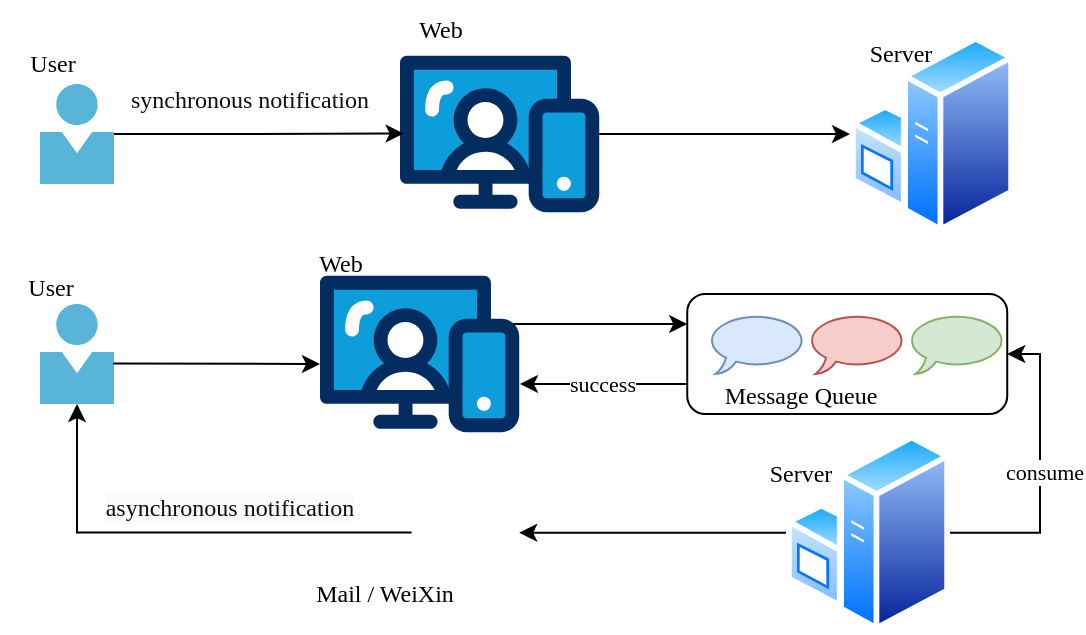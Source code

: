 <mxfile version="26.0.14">
  <diagram name="第 1 页" id="G1BfPoWI4JrDpHa8mWjd">
    <mxGraphModel dx="734" dy="485" grid="1" gridSize="10" guides="1" tooltips="1" connect="1" arrows="1" fold="1" page="1" pageScale="1" pageWidth="827" pageHeight="1169" math="0" shadow="0">
      <root>
        <mxCell id="0" />
        <mxCell id="1" parent="0" />
        <mxCell id="dLHL3U_KZ0gCc7iix6O0-5" value="" style="image;sketch=0;aspect=fixed;html=1;points=[];align=center;fontSize=12;image=img/lib/mscae/Person.svg;fontFamily=Times New Roman;" vertex="1" parent="1">
          <mxGeometry x="130" y="200" width="37" height="50" as="geometry" />
        </mxCell>
        <mxCell id="dLHL3U_KZ0gCc7iix6O0-8" value="" style="image;sketch=0;aspect=fixed;html=1;points=[];align=center;fontSize=12;image=img/lib/mscae/Person.svg;fontFamily=Times New Roman;" vertex="1" parent="1">
          <mxGeometry x="130" y="310" width="37" height="50" as="geometry" />
        </mxCell>
        <mxCell id="dLHL3U_KZ0gCc7iix6O0-12" style="edgeStyle=orthogonalEdgeStyle;rounded=0;orthogonalLoop=1;jettySize=auto;html=1;fontFamily=Times New Roman;" edge="1" parent="1" source="dLHL3U_KZ0gCc7iix6O0-9" target="dLHL3U_KZ0gCc7iix6O0-10">
          <mxGeometry relative="1" as="geometry" />
        </mxCell>
        <mxCell id="dLHL3U_KZ0gCc7iix6O0-9" value="" style="verticalLabelPosition=bottom;aspect=fixed;html=1;shape=mxgraph.salesforce.web;fontFamily=Times New Roman;" vertex="1" parent="1">
          <mxGeometry x="310" y="185.65" width="99.62" height="78.7" as="geometry" />
        </mxCell>
        <mxCell id="dLHL3U_KZ0gCc7iix6O0-10" value="" style="image;aspect=fixed;perimeter=ellipsePerimeter;html=1;align=center;shadow=0;dashed=0;spacingTop=3;image=img/lib/active_directory/windows_server.svg;fontFamily=Times New Roman;" vertex="1" parent="1">
          <mxGeometry x="535" y="175" width="82" height="100" as="geometry" />
        </mxCell>
        <mxCell id="dLHL3U_KZ0gCc7iix6O0-11" style="edgeStyle=orthogonalEdgeStyle;rounded=0;orthogonalLoop=1;jettySize=auto;html=1;entryX=0.018;entryY=0.497;entryDx=0;entryDy=0;entryPerimeter=0;fontFamily=Times New Roman;" edge="1" parent="1" source="dLHL3U_KZ0gCc7iix6O0-5" target="dLHL3U_KZ0gCc7iix6O0-9">
          <mxGeometry relative="1" as="geometry" />
        </mxCell>
        <mxCell id="dLHL3U_KZ0gCc7iix6O0-13" value="User" style="text;html=1;align=center;verticalAlign=middle;resizable=0;points=[];autosize=1;strokeColor=none;fillColor=none;fontFamily=Times New Roman;" vertex="1" parent="1">
          <mxGeometry x="111" y="175" width="50" height="30" as="geometry" />
        </mxCell>
        <mxCell id="dLHL3U_KZ0gCc7iix6O0-14" value="Web" style="text;html=1;align=center;verticalAlign=middle;resizable=0;points=[];autosize=1;strokeColor=none;fillColor=none;fontFamily=Times New Roman;" vertex="1" parent="1">
          <mxGeometry x="305" y="158" width="50" height="30" as="geometry" />
        </mxCell>
        <mxCell id="dLHL3U_KZ0gCc7iix6O0-15" value="Server" style="text;html=1;align=center;verticalAlign=middle;resizable=0;points=[];autosize=1;strokeColor=none;fillColor=none;fontFamily=Times New Roman;" vertex="1" parent="1">
          <mxGeometry x="535" y="170" width="50" height="30" as="geometry" />
        </mxCell>
        <mxCell id="dLHL3U_KZ0gCc7iix6O0-16" value="User" style="text;html=1;align=center;verticalAlign=middle;resizable=0;points=[];autosize=1;strokeColor=none;fillColor=none;fontFamily=Times New Roman;" vertex="1" parent="1">
          <mxGeometry x="110" y="287" width="50" height="30" as="geometry" />
        </mxCell>
        <mxCell id="dLHL3U_KZ0gCc7iix6O0-26" style="rounded=0;orthogonalLoop=1;jettySize=auto;html=1;entryX=0;entryY=0.25;entryDx=0;entryDy=0;fontFamily=Times New Roman;" edge="1" parent="1" target="dLHL3U_KZ0gCc7iix6O0-19">
          <mxGeometry relative="1" as="geometry">
            <mxPoint x="330" y="320" as="sourcePoint" />
            <mxPoint x="381" y="321" as="targetPoint" />
          </mxGeometry>
        </mxCell>
        <mxCell id="dLHL3U_KZ0gCc7iix6O0-17" value="" style="verticalLabelPosition=bottom;aspect=fixed;html=1;shape=mxgraph.salesforce.web;fontFamily=Times New Roman;" vertex="1" parent="1">
          <mxGeometry x="270" y="295.65" width="99.62" height="78.7" as="geometry" />
        </mxCell>
        <mxCell id="dLHL3U_KZ0gCc7iix6O0-18" style="rounded=0;orthogonalLoop=1;jettySize=auto;html=1;exitX=0.992;exitY=0.595;exitDx=0;exitDy=0;exitPerimeter=0;fontFamily=Times New Roman;" edge="1" parent="1" source="dLHL3U_KZ0gCc7iix6O0-8">
          <mxGeometry relative="1" as="geometry">
            <mxPoint x="270" y="340" as="targetPoint" />
          </mxGeometry>
        </mxCell>
        <mxCell id="dLHL3U_KZ0gCc7iix6O0-25" value="" style="group;fontFamily=Times New Roman;" vertex="1" connectable="0" parent="1">
          <mxGeometry x="453.62" y="305" width="160" height="66" as="geometry" />
        </mxCell>
        <mxCell id="dLHL3U_KZ0gCc7iix6O0-19" value="" style="rounded=1;whiteSpace=wrap;html=1;fontFamily=Times New Roman;" vertex="1" parent="dLHL3U_KZ0gCc7iix6O0-25">
          <mxGeometry width="160" height="60" as="geometry" />
        </mxCell>
        <mxCell id="dLHL3U_KZ0gCc7iix6O0-20" value="" style="whiteSpace=wrap;html=1;shape=mxgraph.basic.oval_callout;fontFamily=Times New Roman;fillColor=#dae8fc;strokeColor=#6c8ebf;" vertex="1" parent="dLHL3U_KZ0gCc7iix6O0-25">
          <mxGeometry x="10" y="10" width="50" height="30" as="geometry" />
        </mxCell>
        <mxCell id="dLHL3U_KZ0gCc7iix6O0-21" value="" style="whiteSpace=wrap;html=1;shape=mxgraph.basic.oval_callout;fontFamily=Times New Roman;fillColor=#d5e8d4;strokeColor=#82b366;" vertex="1" parent="dLHL3U_KZ0gCc7iix6O0-25">
          <mxGeometry x="110" y="10" width="50" height="30" as="geometry" />
        </mxCell>
        <mxCell id="dLHL3U_KZ0gCc7iix6O0-22" value="" style="whiteSpace=wrap;html=1;shape=mxgraph.basic.oval_callout;fontFamily=Times New Roman;fillColor=#f8cecc;strokeColor=#b85450;" vertex="1" parent="dLHL3U_KZ0gCc7iix6O0-25">
          <mxGeometry x="60" y="10" width="50" height="30" as="geometry" />
        </mxCell>
        <mxCell id="dLHL3U_KZ0gCc7iix6O0-23" value="&amp;nbsp;Message Queue" style="text;html=1;align=center;verticalAlign=middle;whiteSpace=wrap;rounded=0;fontFamily=Times New Roman;" vertex="1" parent="dLHL3U_KZ0gCc7iix6O0-25">
          <mxGeometry x="3" y="36" width="104" height="30" as="geometry" />
        </mxCell>
        <mxCell id="dLHL3U_KZ0gCc7iix6O0-55" style="edgeStyle=orthogonalEdgeStyle;rounded=0;orthogonalLoop=1;jettySize=auto;html=1;entryX=1;entryY=0.5;entryDx=0;entryDy=0;fontFamily=Times New Roman;" edge="1" parent="1" source="dLHL3U_KZ0gCc7iix6O0-27" target="dLHL3U_KZ0gCc7iix6O0-54">
          <mxGeometry relative="1" as="geometry" />
        </mxCell>
        <mxCell id="dLHL3U_KZ0gCc7iix6O0-27" value="" style="image;aspect=fixed;perimeter=ellipsePerimeter;html=1;align=center;shadow=0;dashed=0;spacingTop=3;image=img/lib/active_directory/windows_server.svg;fontFamily=Times New Roman;" vertex="1" parent="1">
          <mxGeometry x="503" y="374.35" width="82" height="100" as="geometry" />
        </mxCell>
        <mxCell id="dLHL3U_KZ0gCc7iix6O0-28" style="rounded=0;orthogonalLoop=1;jettySize=auto;html=1;entryX=1;entryY=0.5;entryDx=0;entryDy=0;exitX=1;exitY=0.5;exitDx=0;exitDy=0;edgeStyle=orthogonalEdgeStyle;fontFamily=Times New Roman;" edge="1" parent="1" source="dLHL3U_KZ0gCc7iix6O0-27" target="dLHL3U_KZ0gCc7iix6O0-19">
          <mxGeometry relative="1" as="geometry">
            <mxPoint x="492" y="402" as="sourcePoint" />
            <Array as="points">
              <mxPoint x="630" y="424" />
              <mxPoint x="630" y="335" />
            </Array>
          </mxGeometry>
        </mxCell>
        <mxCell id="dLHL3U_KZ0gCc7iix6O0-35" value="consume" style="edgeLabel;html=1;align=center;verticalAlign=middle;resizable=0;points=[];fontFamily=Times New Roman;" vertex="1" connectable="0" parent="dLHL3U_KZ0gCc7iix6O0-28">
          <mxGeometry x="0.026" relative="1" as="geometry">
            <mxPoint x="2" y="2" as="offset" />
          </mxGeometry>
        </mxCell>
        <mxCell id="dLHL3U_KZ0gCc7iix6O0-30" value="Server" style="text;html=1;align=center;verticalAlign=middle;resizable=0;points=[];autosize=1;strokeColor=none;fillColor=none;fontFamily=Times New Roman;" vertex="1" parent="1">
          <mxGeometry x="485" y="380" width="50" height="30" as="geometry" />
        </mxCell>
        <mxCell id="dLHL3U_KZ0gCc7iix6O0-31" value="Web" style="text;html=1;align=center;verticalAlign=middle;resizable=0;points=[];autosize=1;strokeColor=none;fillColor=none;fontFamily=Times New Roman;" vertex="1" parent="1">
          <mxGeometry x="255" y="275" width="50" height="30" as="geometry" />
        </mxCell>
        <mxCell id="dLHL3U_KZ0gCc7iix6O0-48" style="rounded=0;orthogonalLoop=1;jettySize=auto;html=1;exitX=0;exitY=0.75;exitDx=0;exitDy=0;fontFamily=Times New Roman;" edge="1" parent="1" source="dLHL3U_KZ0gCc7iix6O0-19">
          <mxGeometry relative="1" as="geometry">
            <mxPoint x="392" y="350.06" as="sourcePoint" />
            <mxPoint x="370" y="350" as="targetPoint" />
          </mxGeometry>
        </mxCell>
        <mxCell id="dLHL3U_KZ0gCc7iix6O0-60" value="success" style="edgeLabel;html=1;align=center;verticalAlign=middle;resizable=0;points=[];fontFamily=Times New Roman;" vertex="1" connectable="0" parent="dLHL3U_KZ0gCc7iix6O0-48">
          <mxGeometry x="0.019" y="2" relative="1" as="geometry">
            <mxPoint y="-2" as="offset" />
          </mxGeometry>
        </mxCell>
        <mxCell id="dLHL3U_KZ0gCc7iix6O0-56" style="edgeStyle=orthogonalEdgeStyle;rounded=0;orthogonalLoop=1;jettySize=auto;html=1;fontFamily=Times New Roman;" edge="1" parent="1" source="dLHL3U_KZ0gCc7iix6O0-54" target="dLHL3U_KZ0gCc7iix6O0-8">
          <mxGeometry relative="1" as="geometry" />
        </mxCell>
        <mxCell id="dLHL3U_KZ0gCc7iix6O0-54" value="" style="shape=image;html=1;verticalAlign=top;verticalLabelPosition=bottom;labelBackgroundColor=#ffffff;imageAspect=0;aspect=fixed;image=https://cdn2.iconfinder.com/data/icons/font-awesome/1792/weixin-128.png;fontFamily=Times New Roman;" vertex="1" parent="1">
          <mxGeometry x="315.81" y="397.44" width="53.81" height="53.81" as="geometry" />
        </mxCell>
        <mxCell id="dLHL3U_KZ0gCc7iix6O0-57" value="Mail / WeiXin" style="text;html=1;align=center;verticalAlign=middle;whiteSpace=wrap;rounded=0;fontFamily=Times New Roman;" vertex="1" parent="1">
          <mxGeometry x="260" y="440" width="85" height="30" as="geometry" />
        </mxCell>
        <mxCell id="dLHL3U_KZ0gCc7iix6O0-61" value="&lt;p style=&quot;margin: 0px; font-variant-numeric: normal; font-variant-east-asian: normal; font-variant-alternates: normal; font-size-adjust: none; font-kerning: auto; font-optical-sizing: auto; font-feature-settings: normal; font-variation-settings: normal; font-variant-position: normal; font-variant-emoji: normal; font-stretch: normal; line-height: normal; color: rgb(14, 14, 14); text-align: start;&quot; class=&quot;p1&quot;&gt;&lt;font face=&quot;Times New Roman&quot; style=&quot;&quot;&gt;synchronous notification&lt;/font&gt;&lt;/p&gt;" style="text;html=1;align=center;verticalAlign=middle;whiteSpace=wrap;rounded=0;" vertex="1" parent="1">
          <mxGeometry x="165" y="200" width="140" height="15" as="geometry" />
        </mxCell>
        <mxCell id="dLHL3U_KZ0gCc7iix6O0-63" value="&lt;meta charset=&quot;utf-8&quot;&gt;&lt;span style=&quot;color: rgb(14, 14, 14); font-family: &amp;quot;Times New Roman&amp;quot;; font-size: 12px; font-style: normal; font-variant-ligatures: normal; font-variant-caps: normal; font-weight: 400; letter-spacing: normal; orphans: 2; text-align: start; text-indent: 0px; text-transform: none; widows: 2; word-spacing: 0px; -webkit-text-stroke-width: 0px; white-space: normal; background-color: rgb(251, 251, 251); text-decoration-thickness: initial; text-decoration-style: initial; text-decoration-color: initial; display: inline !important; float: none;&quot;&gt;asynchronous notification&lt;/span&gt;" style="text;html=1;align=center;verticalAlign=middle;whiteSpace=wrap;rounded=0;" vertex="1" parent="1">
          <mxGeometry x="150" y="397.44" width="150" height="30" as="geometry" />
        </mxCell>
      </root>
    </mxGraphModel>
  </diagram>
</mxfile>
